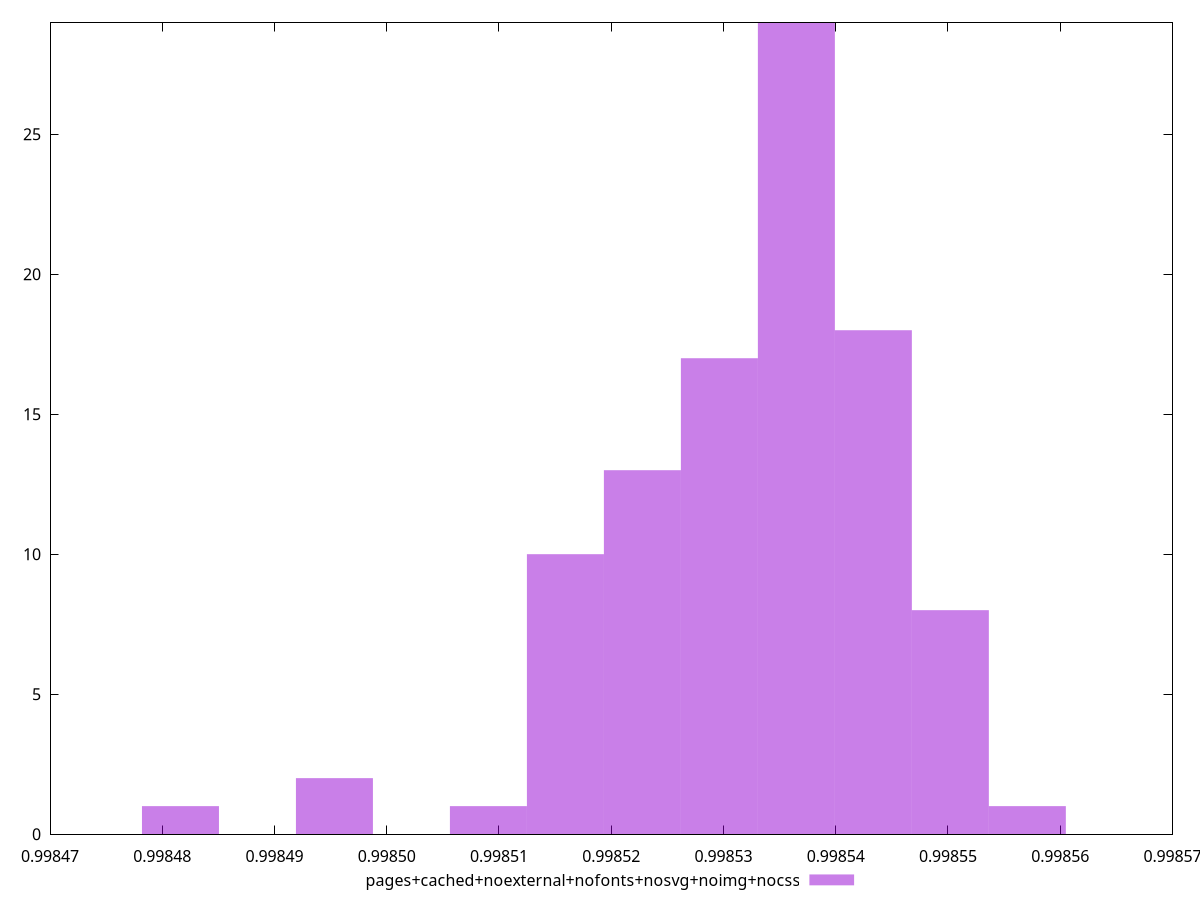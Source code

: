 $_pagesCachedNoexternalNofontsNosvgNoimgNocss <<EOF
0.998543350773962 18
0.9985296332001462 17
0.9985159156263304 10
0.9985227744132382 13
0.9985364919870541 29
0.9984953392656066 2
0.9984816216917909 1
0.9985502095608699 8
0.9985090568394225 1
0.9985570683477778 1
EOF
set key outside below
set terminal pngcairo
set output "report_00006_2020-11-02T20-21-41.718Z/speed-index/pages+cached+noexternal+nofonts+nosvg+noimg+nocss//hist.png"
set yrange [0:29]
set boxwidth 0.000006858786907902971
set style fill transparent solid 0.5 noborder
plot $_pagesCachedNoexternalNofontsNosvgNoimgNocss title "pages+cached+noexternal+nofonts+nosvg+noimg+nocss" with boxes ,